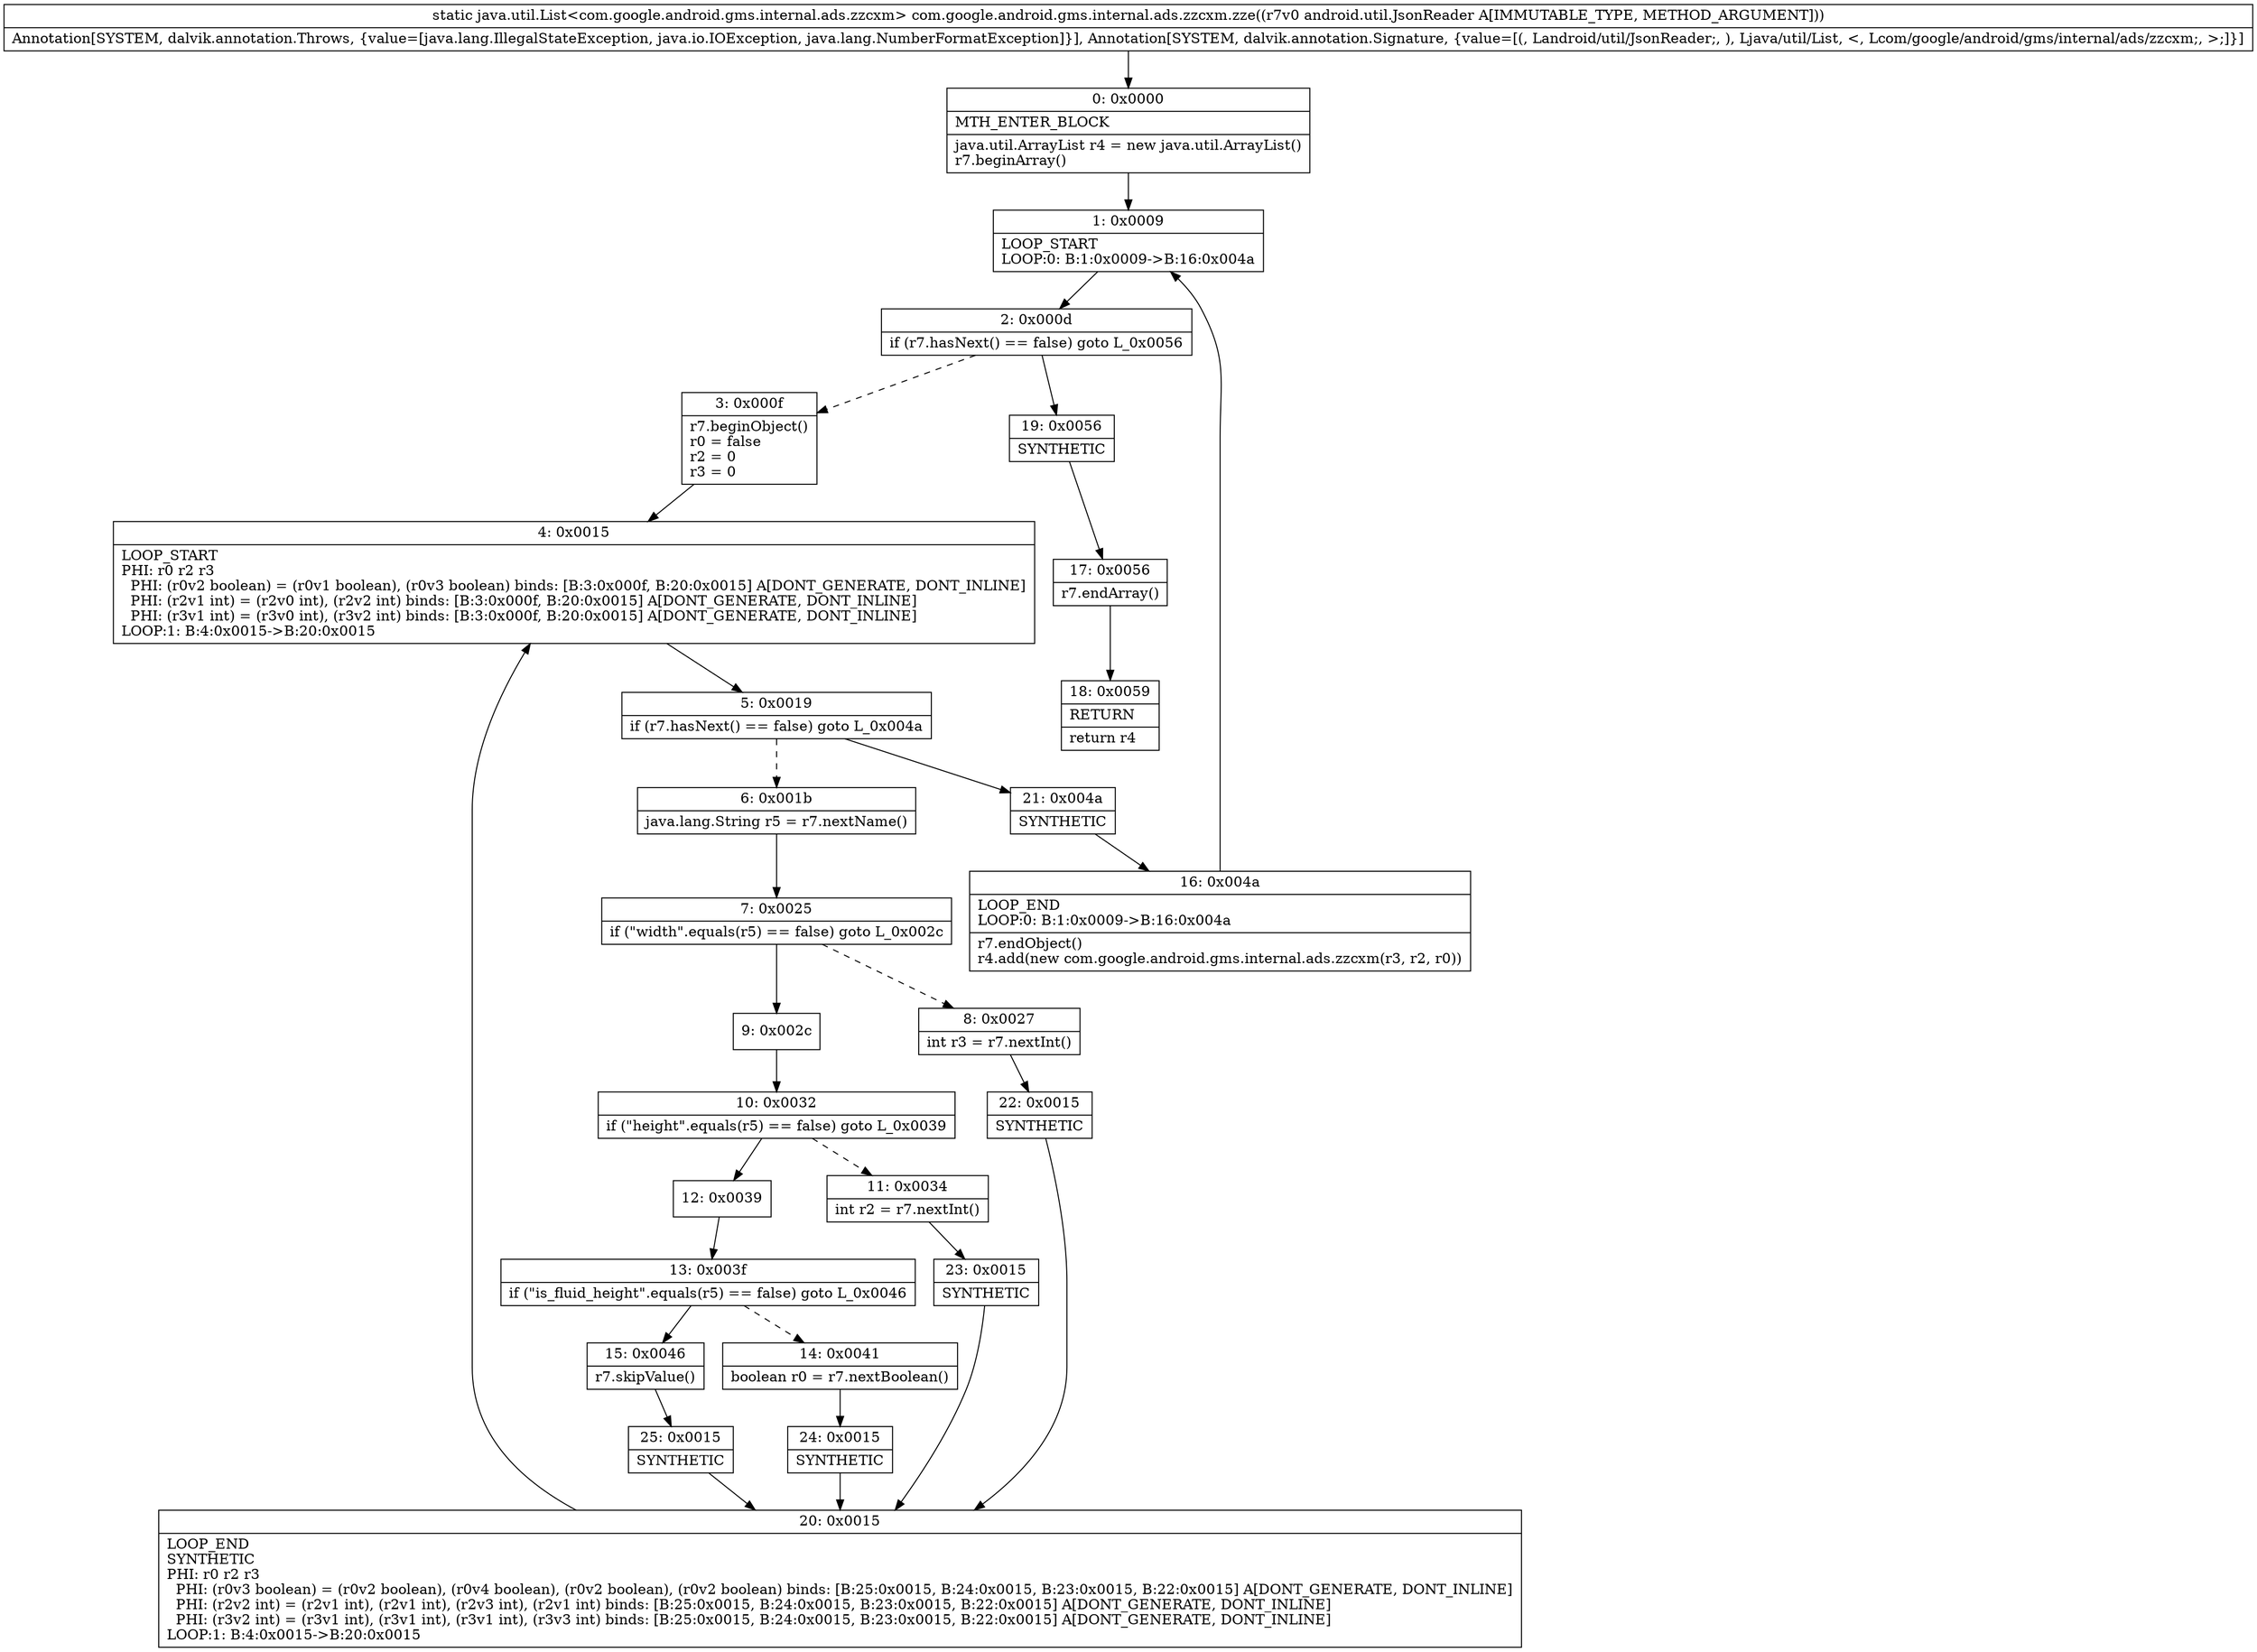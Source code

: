 digraph "CFG forcom.google.android.gms.internal.ads.zzcxm.zze(Landroid\/util\/JsonReader;)Ljava\/util\/List;" {
Node_0 [shape=record,label="{0\:\ 0x0000|MTH_ENTER_BLOCK\l|java.util.ArrayList r4 = new java.util.ArrayList()\lr7.beginArray()\l}"];
Node_1 [shape=record,label="{1\:\ 0x0009|LOOP_START\lLOOP:0: B:1:0x0009\-\>B:16:0x004a\l}"];
Node_2 [shape=record,label="{2\:\ 0x000d|if (r7.hasNext() == false) goto L_0x0056\l}"];
Node_3 [shape=record,label="{3\:\ 0x000f|r7.beginObject()\lr0 = false\lr2 = 0\lr3 = 0\l}"];
Node_4 [shape=record,label="{4\:\ 0x0015|LOOP_START\lPHI: r0 r2 r3 \l  PHI: (r0v2 boolean) = (r0v1 boolean), (r0v3 boolean) binds: [B:3:0x000f, B:20:0x0015] A[DONT_GENERATE, DONT_INLINE]\l  PHI: (r2v1 int) = (r2v0 int), (r2v2 int) binds: [B:3:0x000f, B:20:0x0015] A[DONT_GENERATE, DONT_INLINE]\l  PHI: (r3v1 int) = (r3v0 int), (r3v2 int) binds: [B:3:0x000f, B:20:0x0015] A[DONT_GENERATE, DONT_INLINE]\lLOOP:1: B:4:0x0015\-\>B:20:0x0015\l}"];
Node_5 [shape=record,label="{5\:\ 0x0019|if (r7.hasNext() == false) goto L_0x004a\l}"];
Node_6 [shape=record,label="{6\:\ 0x001b|java.lang.String r5 = r7.nextName()\l}"];
Node_7 [shape=record,label="{7\:\ 0x0025|if (\"width\".equals(r5) == false) goto L_0x002c\l}"];
Node_8 [shape=record,label="{8\:\ 0x0027|int r3 = r7.nextInt()\l}"];
Node_9 [shape=record,label="{9\:\ 0x002c}"];
Node_10 [shape=record,label="{10\:\ 0x0032|if (\"height\".equals(r5) == false) goto L_0x0039\l}"];
Node_11 [shape=record,label="{11\:\ 0x0034|int r2 = r7.nextInt()\l}"];
Node_12 [shape=record,label="{12\:\ 0x0039}"];
Node_13 [shape=record,label="{13\:\ 0x003f|if (\"is_fluid_height\".equals(r5) == false) goto L_0x0046\l}"];
Node_14 [shape=record,label="{14\:\ 0x0041|boolean r0 = r7.nextBoolean()\l}"];
Node_15 [shape=record,label="{15\:\ 0x0046|r7.skipValue()\l}"];
Node_16 [shape=record,label="{16\:\ 0x004a|LOOP_END\lLOOP:0: B:1:0x0009\-\>B:16:0x004a\l|r7.endObject()\lr4.add(new com.google.android.gms.internal.ads.zzcxm(r3, r2, r0))\l}"];
Node_17 [shape=record,label="{17\:\ 0x0056|r7.endArray()\l}"];
Node_18 [shape=record,label="{18\:\ 0x0059|RETURN\l|return r4\l}"];
Node_19 [shape=record,label="{19\:\ 0x0056|SYNTHETIC\l}"];
Node_20 [shape=record,label="{20\:\ 0x0015|LOOP_END\lSYNTHETIC\lPHI: r0 r2 r3 \l  PHI: (r0v3 boolean) = (r0v2 boolean), (r0v4 boolean), (r0v2 boolean), (r0v2 boolean) binds: [B:25:0x0015, B:24:0x0015, B:23:0x0015, B:22:0x0015] A[DONT_GENERATE, DONT_INLINE]\l  PHI: (r2v2 int) = (r2v1 int), (r2v1 int), (r2v3 int), (r2v1 int) binds: [B:25:0x0015, B:24:0x0015, B:23:0x0015, B:22:0x0015] A[DONT_GENERATE, DONT_INLINE]\l  PHI: (r3v2 int) = (r3v1 int), (r3v1 int), (r3v1 int), (r3v3 int) binds: [B:25:0x0015, B:24:0x0015, B:23:0x0015, B:22:0x0015] A[DONT_GENERATE, DONT_INLINE]\lLOOP:1: B:4:0x0015\-\>B:20:0x0015\l}"];
Node_21 [shape=record,label="{21\:\ 0x004a|SYNTHETIC\l}"];
Node_22 [shape=record,label="{22\:\ 0x0015|SYNTHETIC\l}"];
Node_23 [shape=record,label="{23\:\ 0x0015|SYNTHETIC\l}"];
Node_24 [shape=record,label="{24\:\ 0x0015|SYNTHETIC\l}"];
Node_25 [shape=record,label="{25\:\ 0x0015|SYNTHETIC\l}"];
MethodNode[shape=record,label="{static java.util.List\<com.google.android.gms.internal.ads.zzcxm\> com.google.android.gms.internal.ads.zzcxm.zze((r7v0 android.util.JsonReader A[IMMUTABLE_TYPE, METHOD_ARGUMENT]))  | Annotation[SYSTEM, dalvik.annotation.Throws, \{value=[java.lang.IllegalStateException, java.io.IOException, java.lang.NumberFormatException]\}], Annotation[SYSTEM, dalvik.annotation.Signature, \{value=[(, Landroid\/util\/JsonReader;, ), Ljava\/util\/List, \<, Lcom\/google\/android\/gms\/internal\/ads\/zzcxm;, \>;]\}]\l}"];
MethodNode -> Node_0;
Node_0 -> Node_1;
Node_1 -> Node_2;
Node_2 -> Node_3[style=dashed];
Node_2 -> Node_19;
Node_3 -> Node_4;
Node_4 -> Node_5;
Node_5 -> Node_6[style=dashed];
Node_5 -> Node_21;
Node_6 -> Node_7;
Node_7 -> Node_8[style=dashed];
Node_7 -> Node_9;
Node_8 -> Node_22;
Node_9 -> Node_10;
Node_10 -> Node_11[style=dashed];
Node_10 -> Node_12;
Node_11 -> Node_23;
Node_12 -> Node_13;
Node_13 -> Node_14[style=dashed];
Node_13 -> Node_15;
Node_14 -> Node_24;
Node_15 -> Node_25;
Node_16 -> Node_1;
Node_17 -> Node_18;
Node_19 -> Node_17;
Node_20 -> Node_4;
Node_21 -> Node_16;
Node_22 -> Node_20;
Node_23 -> Node_20;
Node_24 -> Node_20;
Node_25 -> Node_20;
}

